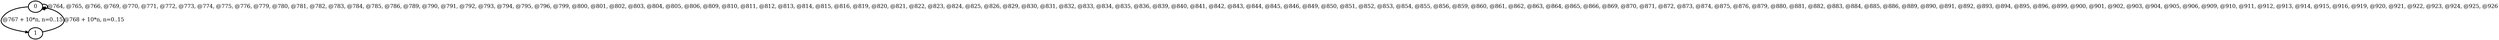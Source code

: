 digraph G {
        node [style=rounded, penwidth=3, fontsize=20, shape=oval];
        "0" -> "0" [label="@764, @765, @766, @769, @770, @771, @772, @773, @774, @775, @776, @779, @780, @781, @782, @783, @784, @785, @786, @789, @790, @791, @792, @793, @794, @795, @796, @799, @800, @801, @802, @803, @804, @805, @806, @809, @810, @811, @812, @813, @814, @815, @816, @819, @820, @821, @822, @823, @824, @825, @826, @829, @830, @831, @832, @833, @834, @835, @836, @839, @840, @841, @842, @843, @844, @845, @846, @849, @850, @851, @852, @853, @854, @855, @856, @859, @860, @861, @862, @863, @864, @865, @866, @869, @870, @871, @872, @873, @874, @875, @876, @879, @880, @881, @882, @883, @884, @885, @886, @889, @890, @891, @892, @893, @894, @895, @896, @899, @900, @901, @902, @903, @904, @905, @906, @909, @910, @911, @912, @913, @914, @915, @916, @919, @920, @921, @922, @923, @924, @925, @926", color=black,arrowsize=1,style=bold,penwidth=3,fontsize=20];
"0" -> "1" [label="@767 + 10*n, n=0..15", color=black,arrowsize=1,style=bold,penwidth=3,fontsize=20];
"1" -> "0" [label="@768 + 10*n, n=0..15", color=black,arrowsize=1,style=bold,penwidth=3,fontsize=20];
}
